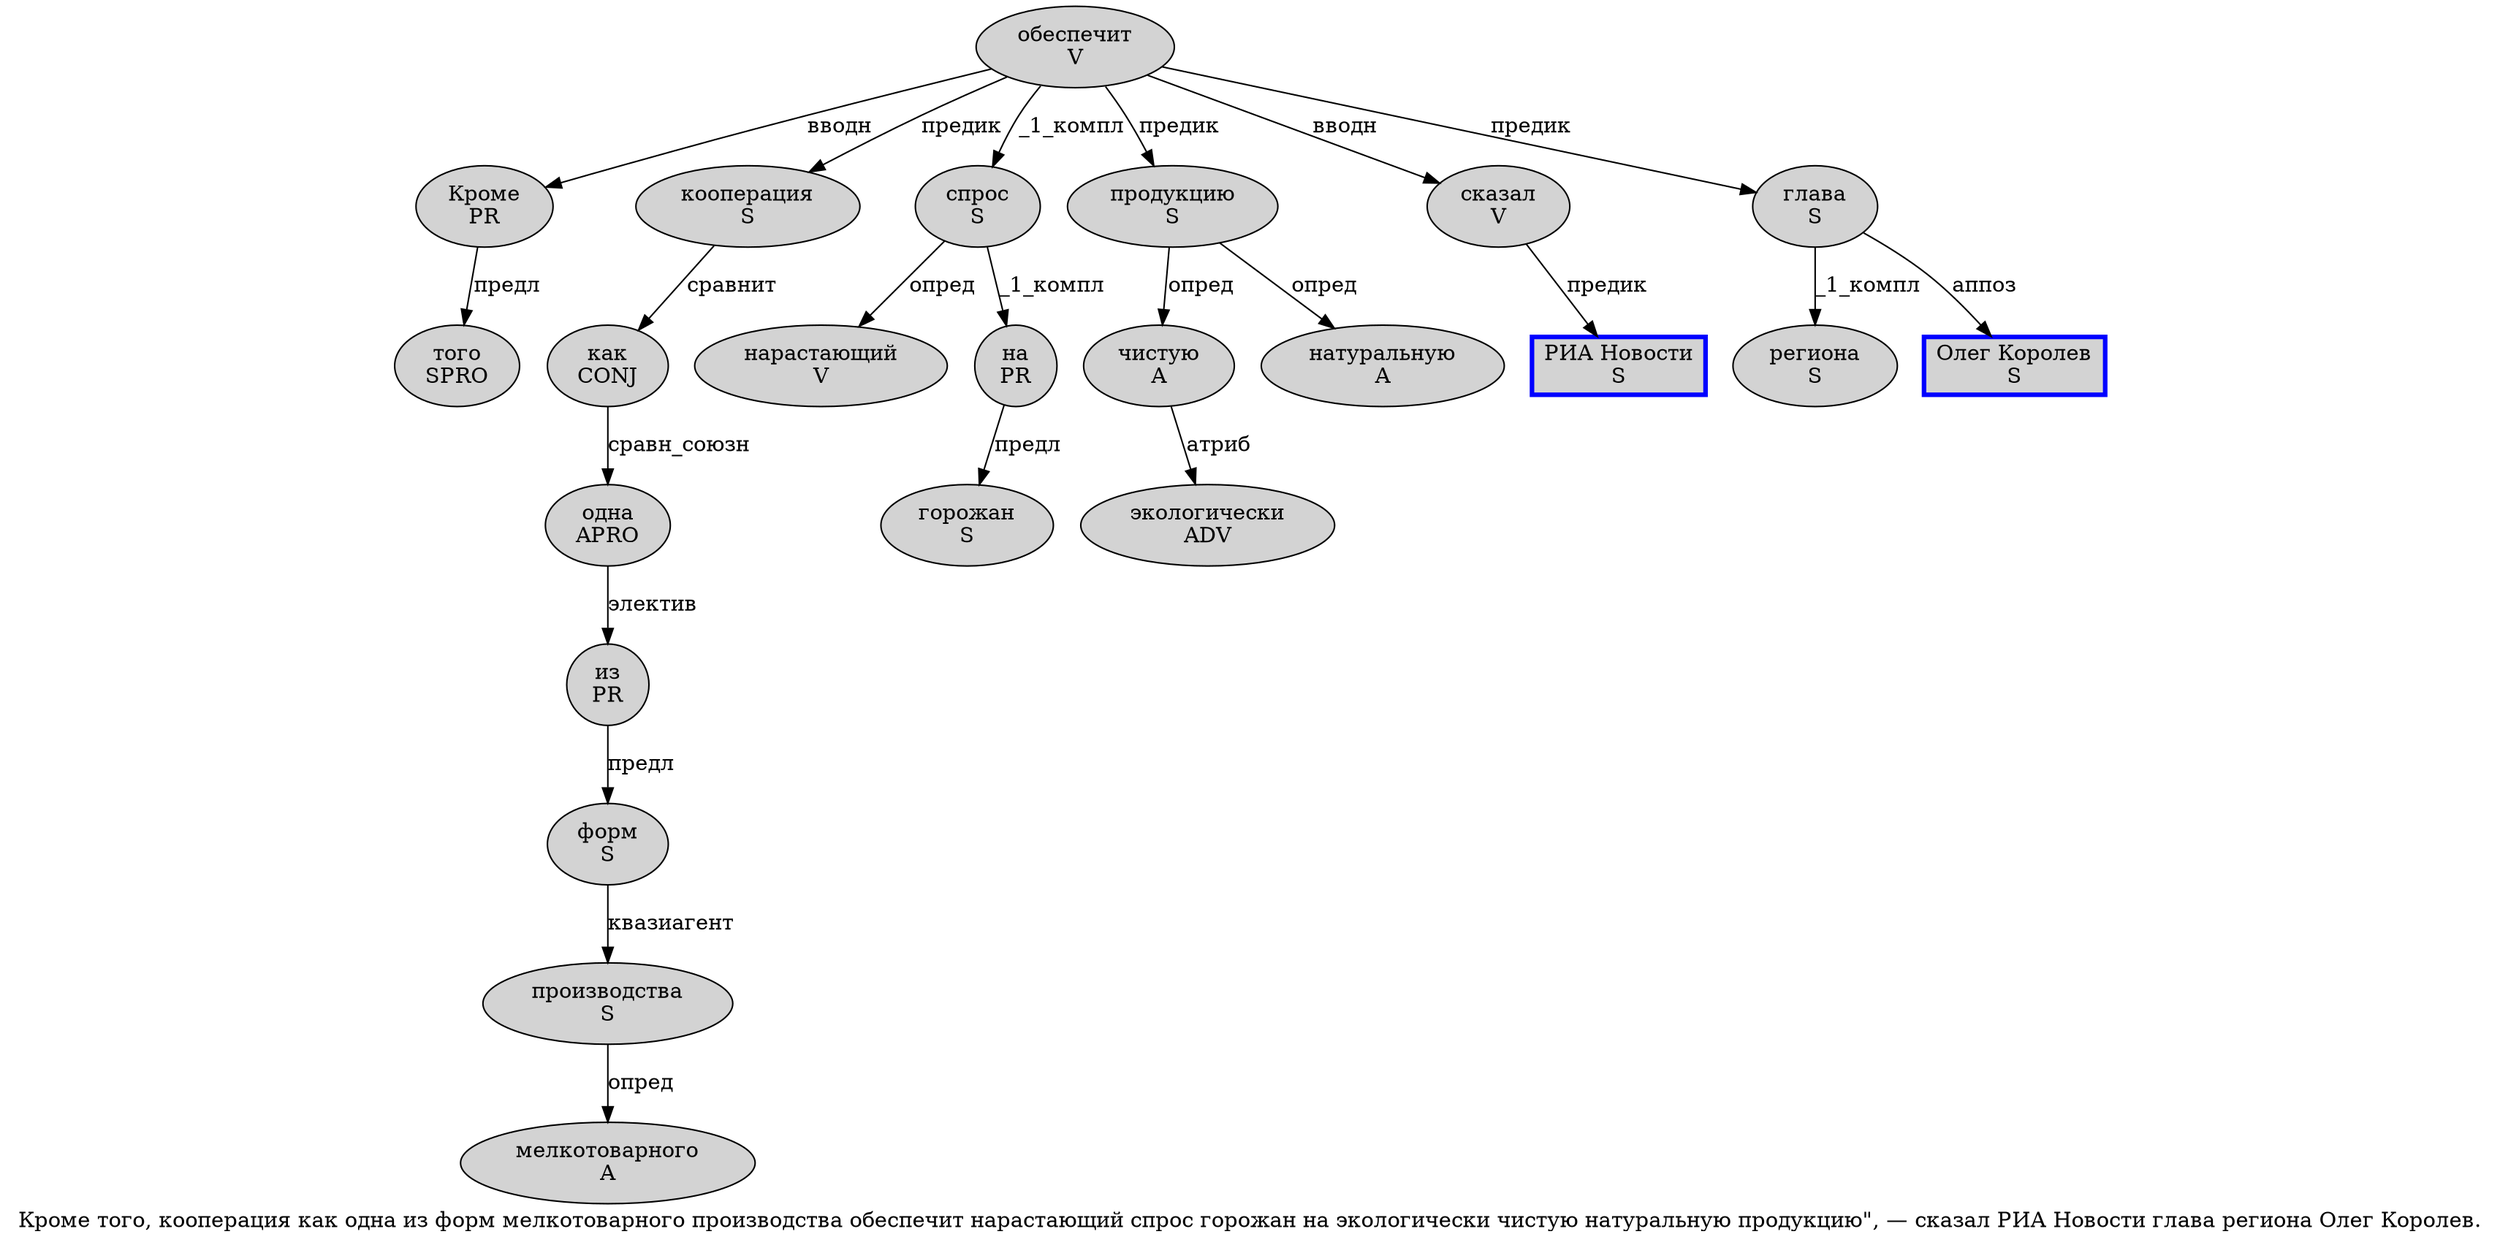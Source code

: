 digraph SENTENCE_179 {
	graph [label="Кроме того, кооперация как одна из форм мелкотоварного производства обеспечит нарастающий спрос горожан на экологически чистую натуральную продукцию\", — сказал РИА Новости глава региона Олег Королев."]
	node [style=filled]
		0 [label="Кроме
PR" color="" fillcolor=lightgray penwidth=1 shape=ellipse]
		1 [label="того
SPRO" color="" fillcolor=lightgray penwidth=1 shape=ellipse]
		3 [label="кооперация
S" color="" fillcolor=lightgray penwidth=1 shape=ellipse]
		4 [label="как
CONJ" color="" fillcolor=lightgray penwidth=1 shape=ellipse]
		5 [label="одна
APRO" color="" fillcolor=lightgray penwidth=1 shape=ellipse]
		6 [label="из
PR" color="" fillcolor=lightgray penwidth=1 shape=ellipse]
		7 [label="форм
S" color="" fillcolor=lightgray penwidth=1 shape=ellipse]
		8 [label="мелкотоварного
A" color="" fillcolor=lightgray penwidth=1 shape=ellipse]
		9 [label="производства
S" color="" fillcolor=lightgray penwidth=1 shape=ellipse]
		10 [label="обеспечит
V" color="" fillcolor=lightgray penwidth=1 shape=ellipse]
		11 [label="нарастающий
V" color="" fillcolor=lightgray penwidth=1 shape=ellipse]
		12 [label="спрос
S" color="" fillcolor=lightgray penwidth=1 shape=ellipse]
		13 [label="горожан
S" color="" fillcolor=lightgray penwidth=1 shape=ellipse]
		14 [label="на
PR" color="" fillcolor=lightgray penwidth=1 shape=ellipse]
		15 [label="экологически
ADV" color="" fillcolor=lightgray penwidth=1 shape=ellipse]
		16 [label="чистую
A" color="" fillcolor=lightgray penwidth=1 shape=ellipse]
		17 [label="натуральную
A" color="" fillcolor=lightgray penwidth=1 shape=ellipse]
		18 [label="продукцию
S" color="" fillcolor=lightgray penwidth=1 shape=ellipse]
		22 [label="сказал
V" color="" fillcolor=lightgray penwidth=1 shape=ellipse]
		23 [label="РИА Новости
S" color=blue fillcolor=lightgray penwidth=3 shape=box]
		24 [label="глава
S" color="" fillcolor=lightgray penwidth=1 shape=ellipse]
		25 [label="региона
S" color="" fillcolor=lightgray penwidth=1 shape=ellipse]
		26 [label="Олег Королев
S" color=blue fillcolor=lightgray penwidth=3 shape=box]
			7 -> 9 [label="квазиагент"]
			6 -> 7 [label="предл"]
			12 -> 11 [label="опред"]
			12 -> 14 [label="_1_компл"]
			22 -> 23 [label="предик"]
			10 -> 0 [label="вводн"]
			10 -> 3 [label="предик"]
			10 -> 12 [label="_1_компл"]
			10 -> 18 [label="предик"]
			10 -> 22 [label="вводн"]
			10 -> 24 [label="предик"]
			24 -> 25 [label="_1_компл"]
			24 -> 26 [label="аппоз"]
			5 -> 6 [label="электив"]
			9 -> 8 [label="опред"]
			3 -> 4 [label="сравнит"]
			0 -> 1 [label="предл"]
			16 -> 15 [label="атриб"]
			14 -> 13 [label="предл"]
			18 -> 16 [label="опред"]
			18 -> 17 [label="опред"]
			4 -> 5 [label="сравн_союзн"]
}
